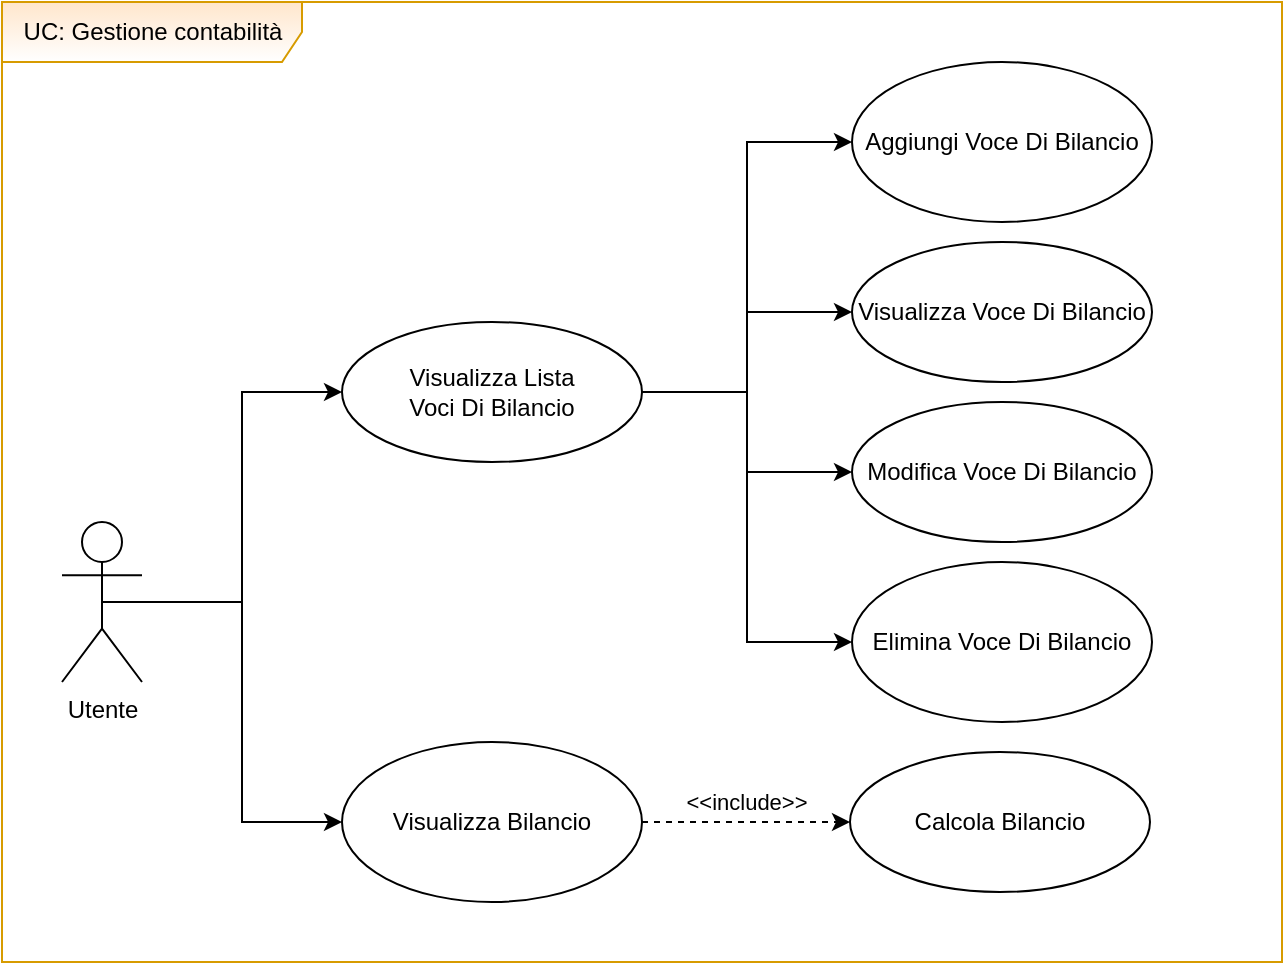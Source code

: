 <mxfile version="18.0.2" type="google"><diagram id="toigIbyOG8TjUBbvVnT_" name="Page-1"><mxGraphModel grid="1" page="1" gridSize="10" guides="1" tooltips="1" connect="1" arrows="1" fold="1" pageScale="1" pageWidth="827" pageHeight="1169" math="0" shadow="0"><root><mxCell id="0"/><mxCell id="1" parent="0"/><mxCell id="m6LSEW_Gbm0t2LOVF8_1-4" value="&lt;div&gt;Calcola Bilancio&lt;/div&gt;" style="ellipse;whiteSpace=wrap;html=1;" vertex="1" parent="1"><mxGeometry x="494" y="335" width="150" height="70" as="geometry"/></mxCell><mxCell id="m6LSEW_Gbm0t2LOVF8_1-17" value="UC: Gestione contabilità" style="shape=umlFrame;tabPosition=left;html=1;boundedLbl=1;labelInHeader=1;width=150;height=30;fillColor=#ffe6cc;strokeColor=#d79b00;gradientColor=#ffffff;" vertex="1" parent="1"><mxGeometry x="70" y="-40" width="640" height="480" as="geometry"/></mxCell><mxCell id="4Af93Ao6CSldocwkmKwu-1" value="Elimina Voce Di Bilancio" style="ellipse;whiteSpace=wrap;html=1;" vertex="1" parent="1"><mxGeometry x="495" y="240" width="150" height="80" as="geometry"/></mxCell><mxCell id="4Af93Ao6CSldocwkmKwu-4" value="Modifica Voce Di Bilancio" style="ellipse;whiteSpace=wrap;html=1;" vertex="1" parent="1"><mxGeometry x="495" y="160" width="150" height="70" as="geometry"/></mxCell><mxCell id="4Af93Ao6CSldocwkmKwu-5" value="Visualizza Voce Di Bilancio" style="ellipse;whiteSpace=wrap;html=1;" vertex="1" parent="1"><mxGeometry x="495" y="80" width="150" height="70" as="geometry"/></mxCell><mxCell id="58tMmUU2CzIPZxM4-VQb-8" value="Visualizza Bilancio" style="ellipse;whiteSpace=wrap;html=1;" vertex="1" parent="1"><mxGeometry x="240" y="330" width="150" height="80" as="geometry"/></mxCell><mxCell id="a682FoQdtzJ42jGPqfsl-6" style="edgeStyle=orthogonalEdgeStyle;rounded=0;orthogonalLoop=1;jettySize=auto;html=1;exitX=0.5;exitY=0.5;exitDx=0;exitDy=0;exitPerimeter=0;entryX=0;entryY=0.5;entryDx=0;entryDy=0;" edge="1" parent="1" source="58tMmUU2CzIPZxM4-VQb-10" target="a682FoQdtzJ42jGPqfsl-1"><mxGeometry relative="1" as="geometry"/></mxCell><mxCell id="a682FoQdtzJ42jGPqfsl-7" style="edgeStyle=orthogonalEdgeStyle;rounded=0;orthogonalLoop=1;jettySize=auto;html=1;exitX=0.5;exitY=0.5;exitDx=0;exitDy=0;exitPerimeter=0;entryX=0;entryY=0.5;entryDx=0;entryDy=0;" edge="1" parent="1" source="58tMmUU2CzIPZxM4-VQb-10" target="58tMmUU2CzIPZxM4-VQb-8"><mxGeometry relative="1" as="geometry"/></mxCell><mxCell id="58tMmUU2CzIPZxM4-VQb-10" value="Utente" style="shape=umlActor;verticalLabelPosition=bottom;verticalAlign=top;html=1;outlineConnect=0;" vertex="1" parent="1"><mxGeometry x="100" y="220" width="40" height="80" as="geometry"/></mxCell><mxCell id="58tMmUU2CzIPZxM4-VQb-11" value="Aggiungi Voce Di Bilancio" style="ellipse;whiteSpace=wrap;html=1;" vertex="1" parent="1"><mxGeometry x="495" y="-10" width="150" height="80" as="geometry"/></mxCell><mxCell id="58tMmUU2CzIPZxM4-VQb-21" value="" style="endArrow=classic;html=1;rounded=0;exitX=1;exitY=0.5;exitDx=0;exitDy=0;dashed=1;" edge="1" parent="1" source="58tMmUU2CzIPZxM4-VQb-8" target="m6LSEW_Gbm0t2LOVF8_1-4"><mxGeometry relative="1" as="geometry"><mxPoint x="310" y="430" as="sourcePoint"/><mxPoint x="410" y="430" as="targetPoint"/></mxGeometry></mxCell><mxCell id="58tMmUU2CzIPZxM4-VQb-22" value="&amp;lt;&amp;lt;include&amp;gt;&amp;gt;" style="edgeLabel;resizable=0;html=1;align=center;verticalAlign=middle;" connectable="0" vertex="1" parent="58tMmUU2CzIPZxM4-VQb-21"><mxGeometry relative="1" as="geometry"><mxPoint y="-10" as="offset"/></mxGeometry></mxCell><mxCell id="a682FoQdtzJ42jGPqfsl-2" style="edgeStyle=orthogonalEdgeStyle;rounded=0;orthogonalLoop=1;jettySize=auto;html=1;exitX=1;exitY=0.5;exitDx=0;exitDy=0;entryX=0;entryY=0.5;entryDx=0;entryDy=0;" edge="1" parent="1" source="a682FoQdtzJ42jGPqfsl-1" target="58tMmUU2CzIPZxM4-VQb-11"><mxGeometry relative="1" as="geometry"/></mxCell><mxCell id="a682FoQdtzJ42jGPqfsl-3" style="edgeStyle=orthogonalEdgeStyle;rounded=0;orthogonalLoop=1;jettySize=auto;html=1;exitX=1;exitY=0.5;exitDx=0;exitDy=0;entryX=0;entryY=0.5;entryDx=0;entryDy=0;" edge="1" parent="1" source="a682FoQdtzJ42jGPqfsl-1" target="4Af93Ao6CSldocwkmKwu-5"><mxGeometry relative="1" as="geometry"/></mxCell><mxCell id="a682FoQdtzJ42jGPqfsl-4" style="edgeStyle=orthogonalEdgeStyle;rounded=0;orthogonalLoop=1;jettySize=auto;html=1;exitX=1;exitY=0.5;exitDx=0;exitDy=0;entryX=0;entryY=0.5;entryDx=0;entryDy=0;" edge="1" parent="1" source="a682FoQdtzJ42jGPqfsl-1" target="4Af93Ao6CSldocwkmKwu-4"><mxGeometry relative="1" as="geometry"/></mxCell><mxCell id="a682FoQdtzJ42jGPqfsl-5" style="edgeStyle=orthogonalEdgeStyle;rounded=0;orthogonalLoop=1;jettySize=auto;html=1;exitX=1;exitY=0.5;exitDx=0;exitDy=0;entryX=0;entryY=0.5;entryDx=0;entryDy=0;" edge="1" parent="1" source="a682FoQdtzJ42jGPqfsl-1" target="4Af93Ao6CSldocwkmKwu-1"><mxGeometry relative="1" as="geometry"/></mxCell><mxCell id="a682FoQdtzJ42jGPqfsl-1" value="Visualizza Lista &lt;br&gt;Voci Di Bilancio" style="ellipse;whiteSpace=wrap;html=1;" vertex="1" parent="1"><mxGeometry x="240" y="120" width="150" height="70" as="geometry"/></mxCell></root></mxGraphModel></diagram></mxfile>